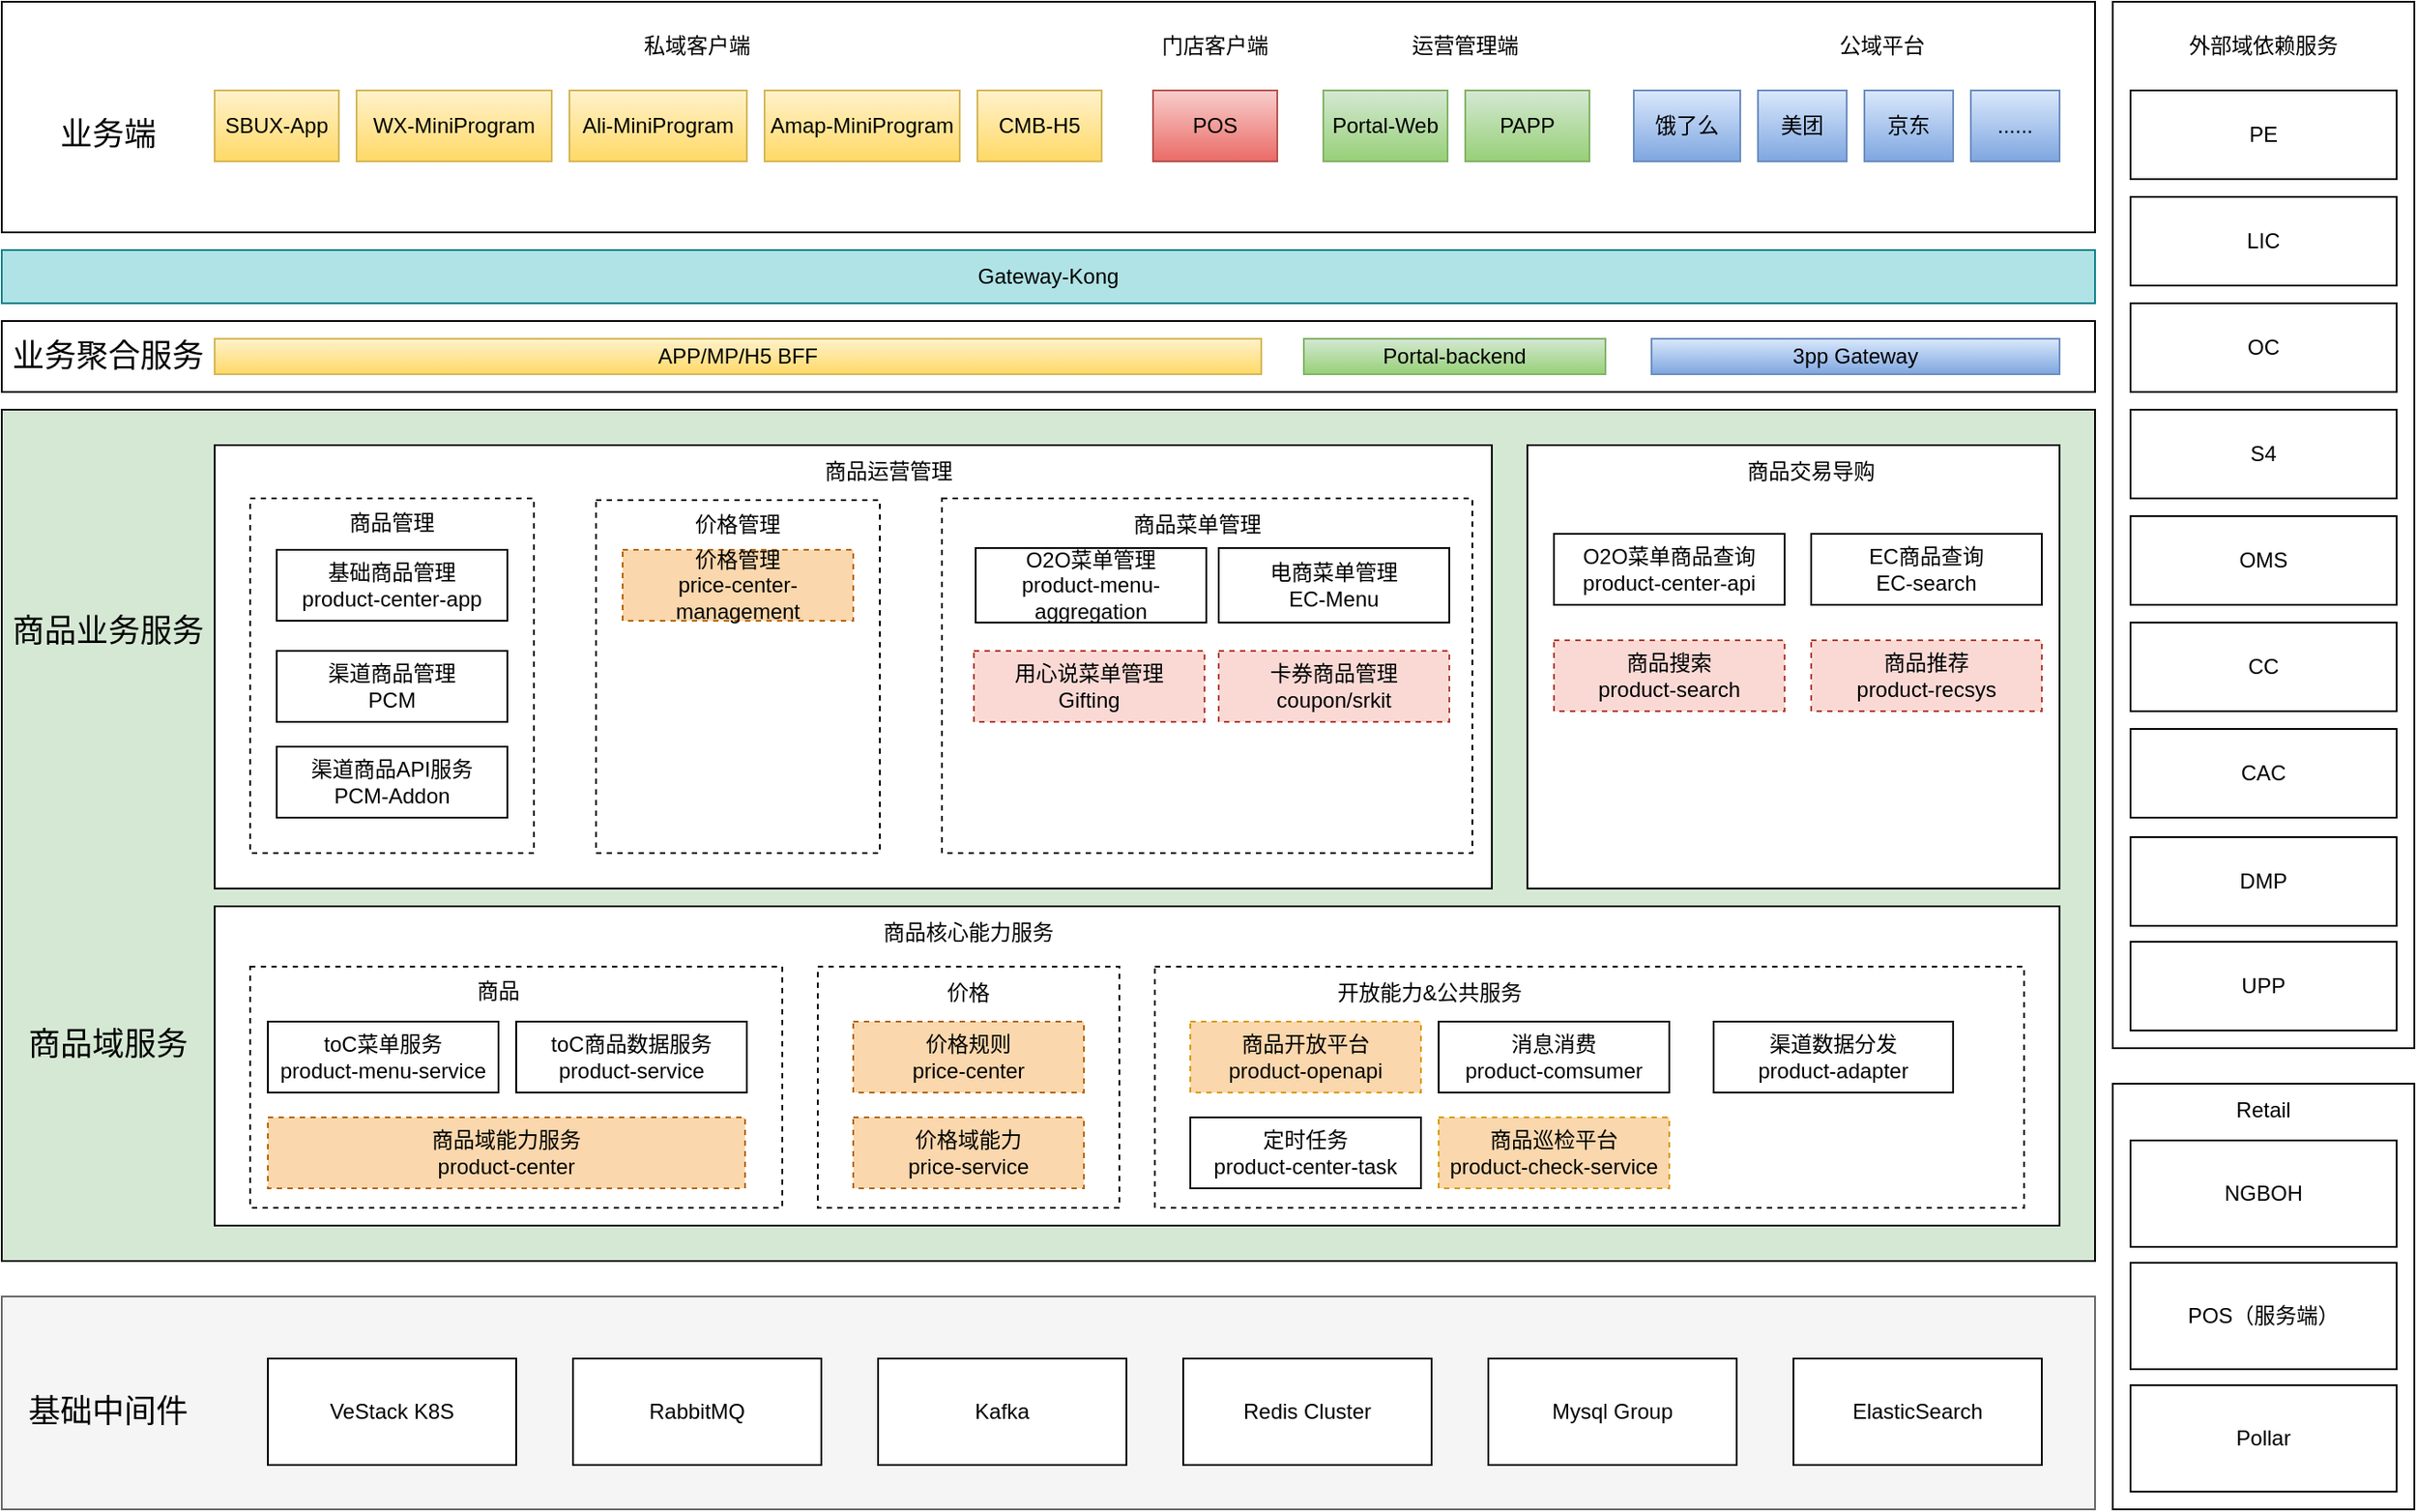 <mxfile version="24.8.4">
  <diagram name="第 1 页" id="tmOE7NUKMIHg2Yb3rgT3">
    <mxGraphModel dx="1026" dy="772" grid="1" gridSize="10" guides="1" tooltips="1" connect="1" arrows="1" fold="1" page="1" pageScale="1" pageWidth="827" pageHeight="1169" math="0" shadow="0">
      <root>
        <mxCell id="0" />
        <mxCell id="1" parent="0" />
        <mxCell id="Do43LteANP22lVTqNA3v-1" value="" style="rounded=0;whiteSpace=wrap;html=1;fillColor=#D5E8D4;" parent="1" vertex="1">
          <mxGeometry x="60" y="260" width="1180" height="480" as="geometry" />
        </mxCell>
        <mxCell id="Do43LteANP22lVTqNA3v-2" value="" style="rounded=0;whiteSpace=wrap;html=1;" parent="1" vertex="1">
          <mxGeometry x="920" y="280" width="300" height="250" as="geometry" />
        </mxCell>
        <mxCell id="Do43LteANP22lVTqNA3v-3" value="" style="rounded=0;whiteSpace=wrap;html=1;" parent="1" vertex="1">
          <mxGeometry x="180" y="280" width="720" height="250" as="geometry" />
        </mxCell>
        <mxCell id="Do43LteANP22lVTqNA3v-12" value="" style="rounded=0;whiteSpace=wrap;html=1;" parent="1" vertex="1">
          <mxGeometry x="180" y="540" width="1040" height="180" as="geometry" />
        </mxCell>
        <mxCell id="Do43LteANP22lVTqNA3v-15" value="" style="rounded=0;whiteSpace=wrap;html=1;fillColor=#f5f5f5;strokeColor=#666666;fontColor=#333333;" parent="1" vertex="1">
          <mxGeometry x="60" y="760" width="1180" height="120" as="geometry" />
        </mxCell>
        <mxCell id="Do43LteANP22lVTqNA3v-16" value="VeStack K8S" style="rounded=0;whiteSpace=wrap;html=1;" parent="1" vertex="1">
          <mxGeometry x="210" y="795" width="140" height="60" as="geometry" />
        </mxCell>
        <mxCell id="Do43LteANP22lVTqNA3v-20" value="商品运营管理" style="text;html=1;align=center;verticalAlign=middle;whiteSpace=wrap;rounded=0;" parent="1" vertex="1">
          <mxGeometry x="510" y="280" width="100" height="30" as="geometry" />
        </mxCell>
        <mxCell id="Do43LteANP22lVTqNA3v-21" value="商品交易导购" style="text;html=1;align=center;verticalAlign=middle;whiteSpace=wrap;rounded=0;" parent="1" vertex="1">
          <mxGeometry x="1030" y="280" width="100" height="30" as="geometry" />
        </mxCell>
        <mxCell id="Do43LteANP22lVTqNA3v-22" value="商品核心能力服务" style="text;html=1;align=center;verticalAlign=middle;whiteSpace=wrap;rounded=0;" parent="1" vertex="1">
          <mxGeometry x="555" y="540" width="100" height="30" as="geometry" />
        </mxCell>
        <mxCell id="Do43LteANP22lVTqNA3v-23" value="&lt;font style=&quot;font-size: 18px;&quot;&gt;基础中间件&lt;/font&gt;" style="text;html=1;align=center;verticalAlign=middle;whiteSpace=wrap;rounded=0;" parent="1" vertex="1">
          <mxGeometry x="70" y="810" width="100" height="30" as="geometry" />
        </mxCell>
        <mxCell id="Do43LteANP22lVTqNA3v-24" value="" style="rounded=0;whiteSpace=wrap;html=1;" parent="1" vertex="1">
          <mxGeometry x="60" y="30" width="1180" height="130" as="geometry" />
        </mxCell>
        <mxCell id="Do43LteANP22lVTqNA3v-25" value="SBUX-App" style="rounded=0;whiteSpace=wrap;html=1;fillColor=#fff2cc;gradientColor=#ffd966;strokeColor=#d6b656;" parent="1" vertex="1">
          <mxGeometry x="180" y="80" width="70" height="40" as="geometry" />
        </mxCell>
        <mxCell id="Do43LteANP22lVTqNA3v-26" value="WX-MiniProgram" style="rounded=0;whiteSpace=wrap;html=1;fillColor=#fff2cc;gradientColor=#ffd966;strokeColor=#d6b656;" parent="1" vertex="1">
          <mxGeometry x="260" y="80" width="110" height="40" as="geometry" />
        </mxCell>
        <mxCell id="Do43LteANP22lVTqNA3v-27" value="Ali-MiniProgram" style="rounded=0;whiteSpace=wrap;html=1;fillColor=#fff2cc;gradientColor=#ffd966;strokeColor=#d6b656;" parent="1" vertex="1">
          <mxGeometry x="380" y="80" width="100" height="40" as="geometry" />
        </mxCell>
        <mxCell id="Do43LteANP22lVTqNA3v-28" value="Amap-MiniProgram" style="rounded=0;whiteSpace=wrap;html=1;fillColor=#fff2cc;gradientColor=#ffd966;strokeColor=#d6b656;" parent="1" vertex="1">
          <mxGeometry x="490" y="80" width="110" height="40" as="geometry" />
        </mxCell>
        <mxCell id="Do43LteANP22lVTqNA3v-29" value="CMB-H5" style="rounded=0;whiteSpace=wrap;html=1;fillColor=#fff2cc;gradientColor=#ffd966;strokeColor=#d6b656;" parent="1" vertex="1">
          <mxGeometry x="610" y="80" width="70" height="40" as="geometry" />
        </mxCell>
        <mxCell id="Do43LteANP22lVTqNA3v-30" value="Gateway-Kong" style="rounded=0;whiteSpace=wrap;html=1;fillColor=#b0e3e6;strokeColor=#0e8088;" parent="1" vertex="1">
          <mxGeometry x="60" y="170" width="1180" height="30" as="geometry" />
        </mxCell>
        <mxCell id="Do43LteANP22lVTqNA3v-31" value="" style="rounded=0;whiteSpace=wrap;html=1;" parent="1" vertex="1">
          <mxGeometry x="60" y="210" width="1180" height="40" as="geometry" />
        </mxCell>
        <mxCell id="Do43LteANP22lVTqNA3v-32" value="APP/MP/H5 BFF" style="rounded=0;whiteSpace=wrap;html=1;fillColor=#fff2cc;gradientColor=#ffd966;strokeColor=#d6b656;" parent="1" vertex="1">
          <mxGeometry x="180" y="220" width="590" height="20" as="geometry" />
        </mxCell>
        <mxCell id="Do43LteANP22lVTqNA3v-33" value="Portal-backend" style="rounded=0;whiteSpace=wrap;html=1;fillColor=#d5e8d4;gradientColor=#97d077;strokeColor=#82b366;" parent="1" vertex="1">
          <mxGeometry x="794" y="220" width="170" height="20" as="geometry" />
        </mxCell>
        <mxCell id="Do43LteANP22lVTqNA3v-34" value="3pp Gateway" style="rounded=0;whiteSpace=wrap;html=1;fillColor=#dae8fc;gradientColor=#7ea6e0;strokeColor=#6c8ebf;" parent="1" vertex="1">
          <mxGeometry x="990" y="220" width="230" height="20" as="geometry" />
        </mxCell>
        <mxCell id="Do43LteANP22lVTqNA3v-35" value="Portal-Web" style="rounded=0;whiteSpace=wrap;html=1;fillColor=#d5e8d4;gradientColor=#97d077;strokeColor=#82b366;" parent="1" vertex="1">
          <mxGeometry x="805" y="80" width="70" height="40" as="geometry" />
        </mxCell>
        <mxCell id="Do43LteANP22lVTqNA3v-36" value="饿了么" style="rounded=0;whiteSpace=wrap;html=1;fillColor=#dae8fc;gradientColor=#7ea6e0;strokeColor=#6c8ebf;" parent="1" vertex="1">
          <mxGeometry x="980" y="80" width="60" height="40" as="geometry" />
        </mxCell>
        <mxCell id="Do43LteANP22lVTqNA3v-37" value="美团" style="rounded=0;whiteSpace=wrap;html=1;fillColor=#dae8fc;gradientColor=#7ea6e0;strokeColor=#6c8ebf;" parent="1" vertex="1">
          <mxGeometry x="1050" y="80" width="50" height="40" as="geometry" />
        </mxCell>
        <mxCell id="Do43LteANP22lVTqNA3v-38" value="" style="rounded=0;whiteSpace=wrap;html=1;" parent="1" vertex="1">
          <mxGeometry x="1250" y="30" width="170" height="590" as="geometry" />
        </mxCell>
        <mxCell id="Do43LteANP22lVTqNA3v-39" value="" style="rounded=0;whiteSpace=wrap;html=1;" parent="1" vertex="1">
          <mxGeometry x="1250" y="640" width="170" height="240" as="geometry" />
        </mxCell>
        <mxCell id="Do43LteANP22lVTqNA3v-40" value="NGBOH" style="rounded=0;whiteSpace=wrap;html=1;" parent="1" vertex="1">
          <mxGeometry x="1260" y="672" width="150" height="60" as="geometry" />
        </mxCell>
        <mxCell id="Do43LteANP22lVTqNA3v-41" value="Pollar" style="rounded=0;whiteSpace=wrap;html=1;" parent="1" vertex="1">
          <mxGeometry x="1260" y="810" width="150" height="60" as="geometry" />
        </mxCell>
        <mxCell id="Do43LteANP22lVTqNA3v-42" value="PE" style="rounded=0;whiteSpace=wrap;html=1;" parent="1" vertex="1">
          <mxGeometry x="1260" y="80" width="150" height="50" as="geometry" />
        </mxCell>
        <mxCell id="Do43LteANP22lVTqNA3v-43" value="LIC" style="rounded=0;whiteSpace=wrap;html=1;" parent="1" vertex="1">
          <mxGeometry x="1260" y="140" width="150" height="50" as="geometry" />
        </mxCell>
        <mxCell id="Do43LteANP22lVTqNA3v-44" value="OC" style="rounded=0;whiteSpace=wrap;html=1;" parent="1" vertex="1">
          <mxGeometry x="1260" y="200" width="150" height="50" as="geometry" />
        </mxCell>
        <mxCell id="Do43LteANP22lVTqNA3v-45" value="S4" style="rounded=0;whiteSpace=wrap;html=1;" parent="1" vertex="1">
          <mxGeometry x="1260" y="260" width="150" height="50" as="geometry" />
        </mxCell>
        <mxCell id="Do43LteANP22lVTqNA3v-46" value="OMS" style="rounded=0;whiteSpace=wrap;html=1;" parent="1" vertex="1">
          <mxGeometry x="1260" y="320" width="150" height="50" as="geometry" />
        </mxCell>
        <mxCell id="Do43LteANP22lVTqNA3v-47" value="CC" style="rounded=0;whiteSpace=wrap;html=1;" parent="1" vertex="1">
          <mxGeometry x="1260" y="380" width="150" height="50" as="geometry" />
        </mxCell>
        <mxCell id="Do43LteANP22lVTqNA3v-48" value="CAC" style="rounded=0;whiteSpace=wrap;html=1;" parent="1" vertex="1">
          <mxGeometry x="1260" y="440" width="150" height="50" as="geometry" />
        </mxCell>
        <mxCell id="Do43LteANP22lVTqNA3v-49" value="DMP" style="rounded=0;whiteSpace=wrap;html=1;" parent="1" vertex="1">
          <mxGeometry x="1260" y="501" width="150" height="50" as="geometry" />
        </mxCell>
        <mxCell id="Do43LteANP22lVTqNA3v-50" value="私域客户端" style="text;html=1;align=center;verticalAlign=middle;whiteSpace=wrap;rounded=0;" parent="1" vertex="1">
          <mxGeometry x="402" y="40" width="100" height="30" as="geometry" />
        </mxCell>
        <mxCell id="Do43LteANP22lVTqNA3v-51" value="运营管理端" style="text;html=1;align=center;verticalAlign=middle;whiteSpace=wrap;rounded=0;" parent="1" vertex="1">
          <mxGeometry x="835" y="40" width="100" height="30" as="geometry" />
        </mxCell>
        <mxCell id="Do43LteANP22lVTqNA3v-52" value="公域平台" style="text;html=1;align=center;verticalAlign=middle;whiteSpace=wrap;rounded=0;" parent="1" vertex="1">
          <mxGeometry x="1070" y="40" width="100" height="30" as="geometry" />
        </mxCell>
        <mxCell id="Do43LteANP22lVTqNA3v-53" value="PAPP" style="rounded=0;whiteSpace=wrap;html=1;fillColor=#d5e8d4;gradientColor=#97d077;strokeColor=#82b366;" parent="1" vertex="1">
          <mxGeometry x="885" y="80" width="70" height="40" as="geometry" />
        </mxCell>
        <mxCell id="Do43LteANP22lVTqNA3v-54" value="外部域依赖服务" style="text;html=1;align=center;verticalAlign=middle;whiteSpace=wrap;rounded=0;" parent="1" vertex="1">
          <mxGeometry x="1285" y="40" width="100" height="30" as="geometry" />
        </mxCell>
        <mxCell id="Do43LteANP22lVTqNA3v-55" value="UPP" style="rounded=0;whiteSpace=wrap;html=1;" parent="1" vertex="1">
          <mxGeometry x="1260" y="560" width="150" height="50" as="geometry" />
        </mxCell>
        <mxCell id="Do43LteANP22lVTqNA3v-58" value="Retail" style="text;html=1;align=center;verticalAlign=middle;whiteSpace=wrap;rounded=0;" parent="1" vertex="1">
          <mxGeometry x="1285" y="640" width="100" height="30" as="geometry" />
        </mxCell>
        <mxCell id="LtyICD8R8VulGxjnEohn-11" value="" style="rounded=0;whiteSpace=wrap;html=1;dashed=1;" parent="1" vertex="1">
          <mxGeometry x="200" y="574" width="300" height="136" as="geometry" />
        </mxCell>
        <mxCell id="Do43LteANP22lVTqNA3v-13" value="商品域能力服务&lt;br&gt;product-center" style="rounded=0;whiteSpace=wrap;html=1;dashed=1;fillColor=#fad7ac;strokeColor=#b46504;" parent="1" vertex="1">
          <mxGeometry x="210" y="659" width="269" height="40" as="geometry" />
        </mxCell>
        <mxCell id="Do43LteANP22lVTqNA3v-14" value="toC商品数据服务&lt;br&gt;product-service" style="rounded=0;whiteSpace=wrap;html=1;" parent="1" vertex="1">
          <mxGeometry x="350" y="605" width="130" height="40" as="geometry" />
        </mxCell>
        <mxCell id="LtyICD8R8VulGxjnEohn-4" value="toC菜单服务&lt;br&gt;product-menu-service" style="rounded=0;whiteSpace=wrap;html=1;" parent="1" vertex="1">
          <mxGeometry x="210" y="605" width="130" height="40" as="geometry" />
        </mxCell>
        <mxCell id="LtyICD8R8VulGxjnEohn-12" value="" style="rounded=0;whiteSpace=wrap;html=1;dashed=1;" parent="1" vertex="1">
          <mxGeometry x="520" y="574" width="170" height="136" as="geometry" />
        </mxCell>
        <mxCell id="LtyICD8R8VulGxjnEohn-5" value="价格规则&lt;br&gt;price-center" style="rounded=0;whiteSpace=wrap;html=1;fillColor=#fad7ac;strokeColor=#b46504;dashed=1;" parent="1" vertex="1">
          <mxGeometry x="540" y="605" width="130" height="40" as="geometry" />
        </mxCell>
        <mxCell id="LtyICD8R8VulGxjnEohn-6" value="价格域能力&lt;br&gt;price-service" style="rounded=0;whiteSpace=wrap;html=1;fillColor=#fad7ac;strokeColor=#b46504;dashed=1;" parent="1" vertex="1">
          <mxGeometry x="540" y="659" width="130" height="40" as="geometry" />
        </mxCell>
        <mxCell id="LtyICD8R8VulGxjnEohn-13" value="" style="rounded=0;whiteSpace=wrap;html=1;dashed=1;" parent="1" vertex="1">
          <mxGeometry x="710" y="574" width="490" height="136" as="geometry" />
        </mxCell>
        <mxCell id="LtyICD8R8VulGxjnEohn-7" value="商品开放平台&lt;br&gt;product-openapi" style="rounded=0;whiteSpace=wrap;html=1;fillColor=#fad7ac;strokeColor=#d79b00;dashed=1;" parent="1" vertex="1">
          <mxGeometry x="730" y="605" width="130" height="40" as="geometry" />
        </mxCell>
        <mxCell id="LtyICD8R8VulGxjnEohn-8" value="消息消费&lt;br&gt;product-comsumer" style="rounded=0;whiteSpace=wrap;html=1;" parent="1" vertex="1">
          <mxGeometry x="870" y="605" width="130" height="40" as="geometry" />
        </mxCell>
        <mxCell id="LtyICD8R8VulGxjnEohn-9" value="定时任务&lt;br&gt;product-center-task" style="rounded=0;whiteSpace=wrap;html=1;" parent="1" vertex="1">
          <mxGeometry x="730" y="659" width="130" height="40" as="geometry" />
        </mxCell>
        <mxCell id="LtyICD8R8VulGxjnEohn-10" value="商品巡检平台&lt;br&gt;product-check-service" style="rounded=0;whiteSpace=wrap;html=1;fillColor=#fad7ac;strokeColor=#d79b00;dashed=1;" parent="1" vertex="1">
          <mxGeometry x="870" y="659" width="130" height="40" as="geometry" />
        </mxCell>
        <mxCell id="LtyICD8R8VulGxjnEohn-14" value="O2O菜单商品查询&lt;br&gt;product-center-api" style="rounded=0;whiteSpace=wrap;html=1;" parent="1" vertex="1">
          <mxGeometry x="935" y="330" width="130" height="40" as="geometry" />
        </mxCell>
        <mxCell id="LtyICD8R8VulGxjnEohn-16" value="商品搜索&lt;br&gt;product-search" style="rounded=0;whiteSpace=wrap;html=1;fillColor=#fad9d5;strokeColor=#ae4132;dashed=1;" parent="1" vertex="1">
          <mxGeometry x="935" y="390" width="130" height="40" as="geometry" />
        </mxCell>
        <mxCell id="LtyICD8R8VulGxjnEohn-22" value="" style="rounded=0;whiteSpace=wrap;html=1;dashed=1;" parent="1" vertex="1">
          <mxGeometry x="200" y="310" width="160" height="200" as="geometry" />
        </mxCell>
        <mxCell id="LtyICD8R8VulGxjnEohn-23" value="" style="rounded=0;whiteSpace=wrap;html=1;dashed=1;" parent="1" vertex="1">
          <mxGeometry x="590" y="310" width="299" height="200" as="geometry" />
        </mxCell>
        <mxCell id="LtyICD8R8VulGxjnEohn-1" value="基础商品管理&lt;br&gt;product-center-app" style="rounded=0;whiteSpace=wrap;html=1;" parent="1" vertex="1">
          <mxGeometry x="215" y="339" width="130" height="40" as="geometry" />
        </mxCell>
        <mxCell id="LtyICD8R8VulGxjnEohn-2" value="渠道商品API服务&lt;br&gt;PCM-Addon" style="rounded=0;whiteSpace=wrap;html=1;" parent="1" vertex="1">
          <mxGeometry x="215" y="450" width="130" height="40" as="geometry" />
        </mxCell>
        <mxCell id="LtyICD8R8VulGxjnEohn-3" value="&lt;div&gt;渠道商品管理&lt;/div&gt;&lt;span style=&quot;background-color: initial;&quot;&gt;PCM&lt;/span&gt;" style="rounded=0;whiteSpace=wrap;html=1;" parent="1" vertex="1">
          <mxGeometry x="215" y="396" width="130" height="40" as="geometry" />
        </mxCell>
        <mxCell id="LtyICD8R8VulGxjnEohn-17" value="O2O菜单管理&lt;br&gt;product-menu-aggregation" style="rounded=0;whiteSpace=wrap;html=1;" parent="1" vertex="1">
          <mxGeometry x="609" y="338" width="130" height="42" as="geometry" />
        </mxCell>
        <mxCell id="LtyICD8R8VulGxjnEohn-18" value="电商菜单管理&lt;br&gt;EC-Menu" style="rounded=0;whiteSpace=wrap;html=1;" parent="1" vertex="1">
          <mxGeometry x="746" y="338" width="130" height="42" as="geometry" />
        </mxCell>
        <mxCell id="LtyICD8R8VulGxjnEohn-20" value="卡券商品管理&lt;br&gt;coupon/srkit" style="rounded=0;whiteSpace=wrap;html=1;dashed=1;fillColor=#fad9d5;strokeColor=#ae4132;" parent="1" vertex="1">
          <mxGeometry x="746" y="396" width="130" height="40" as="geometry" />
        </mxCell>
        <mxCell id="LtyICD8R8VulGxjnEohn-21" value="用心说菜单管理&lt;br&gt;Gifting" style="rounded=0;whiteSpace=wrap;html=1;dashed=1;fillColor=#fad9d5;strokeColor=#ae4132;" parent="1" vertex="1">
          <mxGeometry x="608" y="396" width="130" height="40" as="geometry" />
        </mxCell>
        <mxCell id="LtyICD8R8VulGxjnEohn-24" value="商品管理" style="text;html=1;align=center;verticalAlign=middle;whiteSpace=wrap;rounded=0;" parent="1" vertex="1">
          <mxGeometry x="230" y="309" width="100" height="30" as="geometry" />
        </mxCell>
        <mxCell id="LtyICD8R8VulGxjnEohn-25" value="商品菜单管理" style="text;html=1;align=center;verticalAlign=middle;whiteSpace=wrap;rounded=0;" parent="1" vertex="1">
          <mxGeometry x="684" y="310" width="100" height="30" as="geometry" />
        </mxCell>
        <mxCell id="LtyICD8R8VulGxjnEohn-26" value="POS（服务端）" style="rounded=0;whiteSpace=wrap;html=1;" parent="1" vertex="1">
          <mxGeometry x="1260" y="741" width="150" height="60" as="geometry" />
        </mxCell>
        <mxCell id="LtyICD8R8VulGxjnEohn-27" value="商品" style="text;html=1;align=center;verticalAlign=middle;whiteSpace=wrap;rounded=0;" parent="1" vertex="1">
          <mxGeometry x="290" y="573" width="100" height="30" as="geometry" />
        </mxCell>
        <mxCell id="LtyICD8R8VulGxjnEohn-28" value="价格" style="text;html=1;align=center;verticalAlign=middle;whiteSpace=wrap;rounded=0;" parent="1" vertex="1">
          <mxGeometry x="555" y="574" width="100" height="30" as="geometry" />
        </mxCell>
        <mxCell id="LtyICD8R8VulGxjnEohn-29" value="开放能力&amp;amp;公共服务" style="text;html=1;align=center;verticalAlign=middle;whiteSpace=wrap;rounded=0;" parent="1" vertex="1">
          <mxGeometry x="810" y="574" width="110" height="30" as="geometry" />
        </mxCell>
        <mxCell id="GdEug8Yf5Uy-yWhFGKHU-1" value="&lt;font style=&quot;font-size: 18px;&quot;&gt;商品域服务&lt;/font&gt;" style="text;html=1;align=center;verticalAlign=middle;whiteSpace=wrap;rounded=0;" parent="1" vertex="1">
          <mxGeometry x="70" y="603" width="100" height="30" as="geometry" />
        </mxCell>
        <mxCell id="GdEug8Yf5Uy-yWhFGKHU-2" value="&lt;font style=&quot;font-size: 18px;&quot;&gt;商品业务服务&lt;/font&gt;" style="text;html=1;align=center;verticalAlign=middle;whiteSpace=wrap;rounded=0;" parent="1" vertex="1">
          <mxGeometry x="65" y="370" width="110" height="30" as="geometry" />
        </mxCell>
        <mxCell id="GdEug8Yf5Uy-yWhFGKHU-3" value="&lt;font style=&quot;font-size: 18px;&quot;&gt;业务端&lt;/font&gt;" style="text;html=1;align=center;verticalAlign=middle;whiteSpace=wrap;rounded=0;" parent="1" vertex="1">
          <mxGeometry x="70" y="90" width="100" height="30" as="geometry" />
        </mxCell>
        <mxCell id="GdEug8Yf5Uy-yWhFGKHU-4" value="&lt;font style=&quot;font-size: 18px;&quot;&gt;业务聚合服务&lt;/font&gt;" style="text;html=1;align=center;verticalAlign=middle;whiteSpace=wrap;rounded=0;" parent="1" vertex="1">
          <mxGeometry x="65" y="215" width="110" height="30" as="geometry" />
        </mxCell>
        <mxCell id="GdEug8Yf5Uy-yWhFGKHU-8" value="RabbitMQ" style="rounded=0;whiteSpace=wrap;html=1;" parent="1" vertex="1">
          <mxGeometry x="382" y="795" width="140" height="60" as="geometry" />
        </mxCell>
        <mxCell id="GdEug8Yf5Uy-yWhFGKHU-9" value="Redis Cluster" style="rounded=0;whiteSpace=wrap;html=1;" parent="1" vertex="1">
          <mxGeometry x="726" y="795" width="140" height="60" as="geometry" />
        </mxCell>
        <mxCell id="GdEug8Yf5Uy-yWhFGKHU-10" value="Mysql Group" style="rounded=0;whiteSpace=wrap;html=1;" parent="1" vertex="1">
          <mxGeometry x="898" y="795" width="140" height="60" as="geometry" />
        </mxCell>
        <mxCell id="GdEug8Yf5Uy-yWhFGKHU-11" value="ElasticSearch" style="rounded=0;whiteSpace=wrap;html=1;" parent="1" vertex="1">
          <mxGeometry x="1070" y="795" width="140" height="60" as="geometry" />
        </mxCell>
        <mxCell id="EK9AxqFX_TduKnO1Oxvf-1" value="商品推荐&lt;br&gt;product-recsys" style="rounded=0;whiteSpace=wrap;html=1;fillColor=#fad9d5;strokeColor=#ae4132;dashed=1;" parent="1" vertex="1">
          <mxGeometry x="1080" y="390" width="130" height="40" as="geometry" />
        </mxCell>
        <mxCell id="ifiYg3C6YJwIzHhsbYJd-1" value="京东" style="rounded=0;whiteSpace=wrap;html=1;fillColor=#dae8fc;gradientColor=#7ea6e0;strokeColor=#6c8ebf;" parent="1" vertex="1">
          <mxGeometry x="1110" y="80" width="50" height="40" as="geometry" />
        </mxCell>
        <mxCell id="ifiYg3C6YJwIzHhsbYJd-3" value="......" style="rounded=0;whiteSpace=wrap;html=1;fillColor=#dae8fc;gradientColor=#7ea6e0;strokeColor=#6c8ebf;" parent="1" vertex="1">
          <mxGeometry x="1170" y="80" width="50" height="40" as="geometry" />
        </mxCell>
        <mxCell id="ifiYg3C6YJwIzHhsbYJd-4" value="门店客户端" style="text;html=1;align=center;verticalAlign=middle;whiteSpace=wrap;rounded=0;" parent="1" vertex="1">
          <mxGeometry x="694" y="40" width="100" height="30" as="geometry" />
        </mxCell>
        <mxCell id="ifiYg3C6YJwIzHhsbYJd-5" value="POS" style="rounded=0;whiteSpace=wrap;html=1;fillColor=#f8cecc;gradientColor=#ea6b66;strokeColor=#b85450;" parent="1" vertex="1">
          <mxGeometry x="709" y="80" width="70" height="40" as="geometry" />
        </mxCell>
        <mxCell id="ifiYg3C6YJwIzHhsbYJd-6" value="Kafka" style="rounded=0;whiteSpace=wrap;html=1;" parent="1" vertex="1">
          <mxGeometry x="554" y="795" width="140" height="60" as="geometry" />
        </mxCell>
        <mxCell id="ifiYg3C6YJwIzHhsbYJd-7" value="&lt;div class=&quot;lake-content&quot;&gt;&lt;span class=&quot;ne-text&quot;&gt;渠道数据分发&lt;/span&gt;&lt;/div&gt;product-adapter" style="rounded=0;whiteSpace=wrap;html=1;" parent="1" vertex="1">
          <mxGeometry x="1025" y="605" width="135" height="40" as="geometry" />
        </mxCell>
        <mxCell id="yDTlSy_w2ZlIQo0QRcp5-1" value="EC商品查询&lt;br&gt;EC-search" style="rounded=0;whiteSpace=wrap;html=1;" vertex="1" parent="1">
          <mxGeometry x="1080" y="330" width="130" height="40" as="geometry" />
        </mxCell>
        <mxCell id="yDTlSy_w2ZlIQo0QRcp5-2" value="" style="rounded=0;whiteSpace=wrap;html=1;dashed=1;" vertex="1" parent="1">
          <mxGeometry x="395" y="311" width="160" height="199" as="geometry" />
        </mxCell>
        <mxCell id="yDTlSy_w2ZlIQo0QRcp5-4" value="价格管理" style="text;html=1;align=center;verticalAlign=middle;whiteSpace=wrap;rounded=0;" vertex="1" parent="1">
          <mxGeometry x="425" y="310" width="100" height="30" as="geometry" />
        </mxCell>
        <mxCell id="yDTlSy_w2ZlIQo0QRcp5-5" value="价格管理&lt;br&gt;price-center-management" style="rounded=0;whiteSpace=wrap;html=1;fillColor=#fad7ac;strokeColor=#b46504;dashed=1;" vertex="1" parent="1">
          <mxGeometry x="410" y="339" width="130" height="40" as="geometry" />
        </mxCell>
      </root>
    </mxGraphModel>
  </diagram>
</mxfile>
